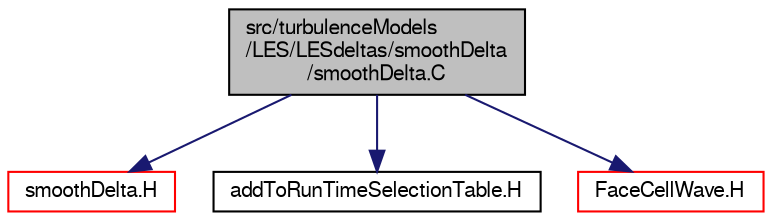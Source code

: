 digraph "src/turbulenceModels/LES/LESdeltas/smoothDelta/smoothDelta.C"
{
  bgcolor="transparent";
  edge [fontname="FreeSans",fontsize="10",labelfontname="FreeSans",labelfontsize="10"];
  node [fontname="FreeSans",fontsize="10",shape=record];
  Node0 [label="src/turbulenceModels\l/LES/LESdeltas/smoothDelta\l/smoothDelta.C",height=0.2,width=0.4,color="black", fillcolor="grey75", style="filled", fontcolor="black"];
  Node0 -> Node1 [color="midnightblue",fontsize="10",style="solid",fontname="FreeSans"];
  Node1 [label="smoothDelta.H",height=0.2,width=0.4,color="red",URL="$a40508.html"];
  Node0 -> Node4 [color="midnightblue",fontsize="10",style="solid",fontname="FreeSans"];
  Node4 [label="addToRunTimeSelectionTable.H",height=0.2,width=0.4,color="black",URL="$a09263.html",tooltip="Macros for easy insertion into run-time selection tables. "];
  Node0 -> Node5 [color="midnightblue",fontsize="10",style="solid",fontname="FreeSans"];
  Node5 [label="FaceCellWave.H",height=0.2,width=0.4,color="red",URL="$a07163.html"];
}
